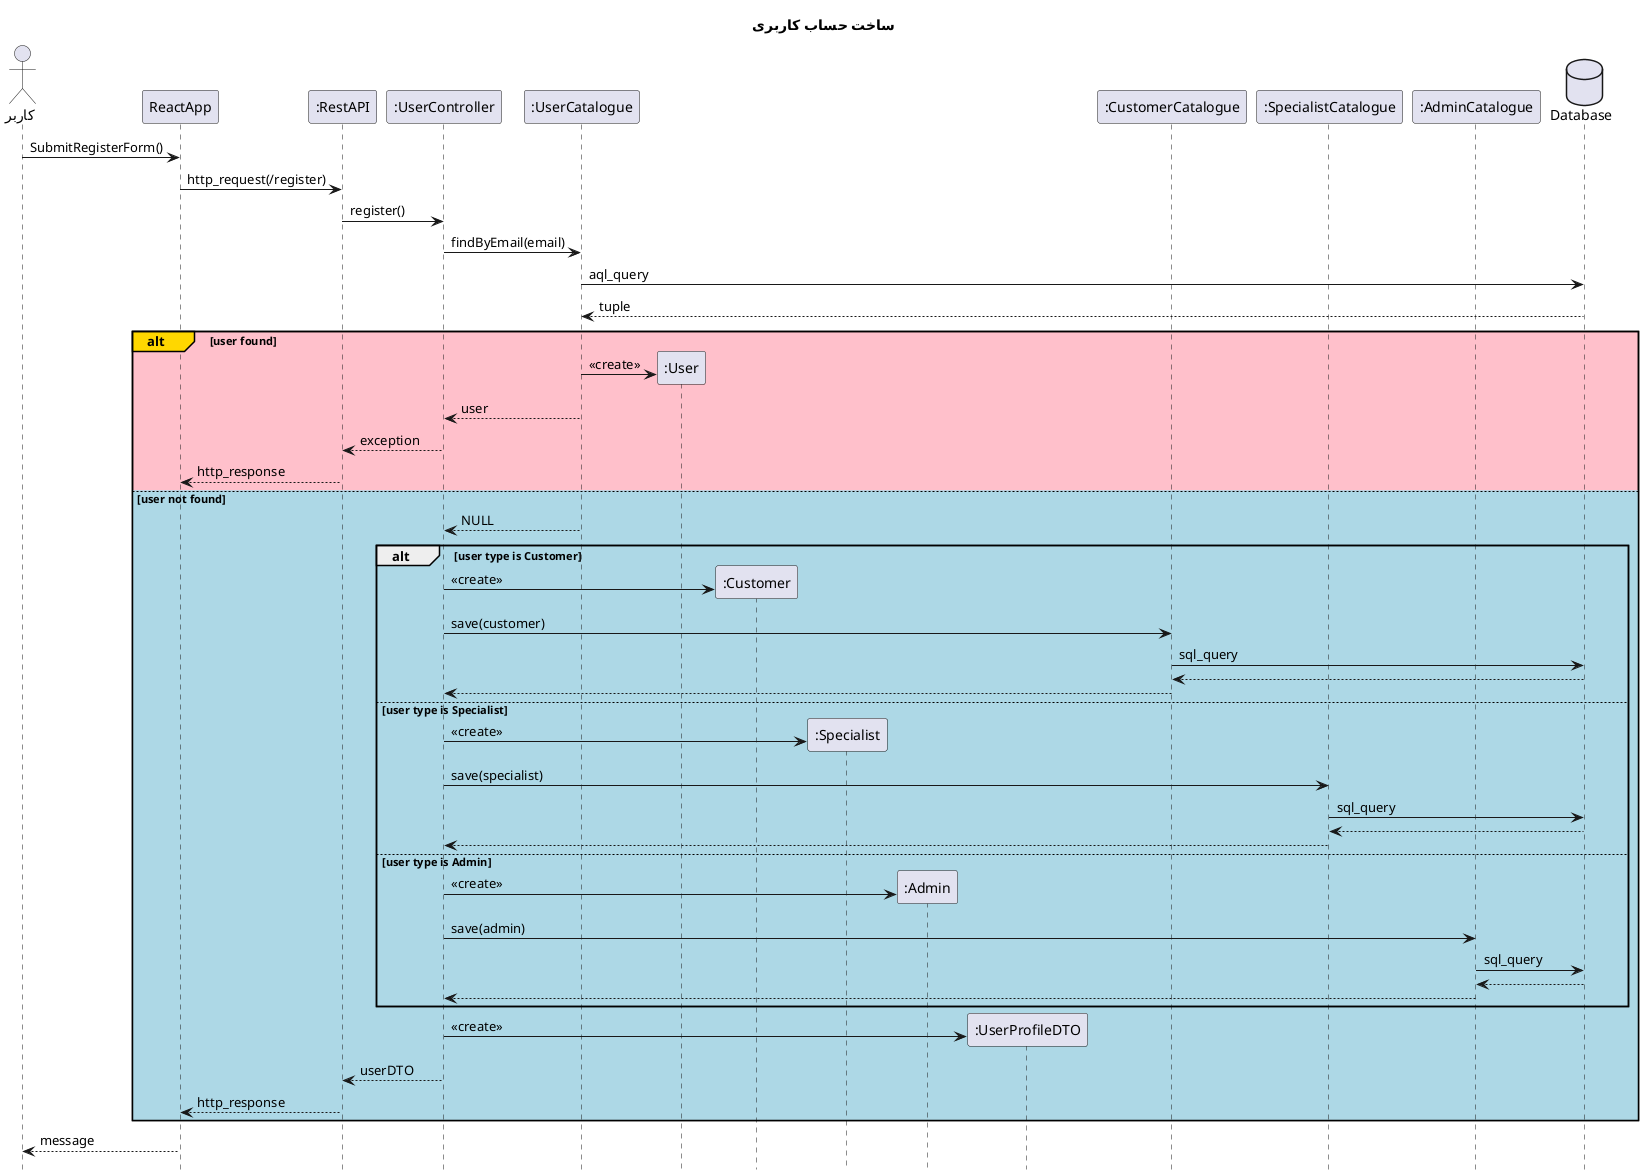 @startuml register
hide footbox
title "ساخت حساب کاربری"
actor       کاربر as user
participant ReactApp
participant ":RestAPI" as RestAPI
participant ":UserController" as UserController
participant ":UserCatalogue" as UserCatalogue
participant ":User" as User
participant ":Customer" as Customer
participant ":Specialist" as Specialist
participant ":Admin" as Admin
participant ":UserProfileDTO" as UserProfileDTO
participant ":CustomerCatalogue" as CustomerCatalogue
participant ":SpecialistCatalogue" as SpecialistCatalogue
participant ":AdminCatalogue" as AdminCatalogue
database Database

user -> ReactApp: SubmitRegisterForm()
ReactApp -> RestAPI: http_request(/register)
RestAPI -> UserController: register()
UserController -> UserCatalogue: findByEmail(email)
UserCatalogue -> Database: aql_query
return tuple
alt#Gold #Pink user found

    UserCatalogue -> User **: <<create>>
    UserCatalogue --> UserController: user
    UserController --> RestAPI: exception
    RestAPI --> ReactApp: http_response

else #LightBlue user not found

    UserCatalogue --> UserController: NULL

    alt user type is Customer

        UserController -> Customer **: <<create>>
        UserController -> CustomerCatalogue: save(customer)
        CustomerCatalogue -> Database: sql_query
        return
        CustomerCatalogue --> UserController
    
    else user type is Specialist

        UserController -> Specialist **: <<create>>
        UserController -> SpecialistCatalogue: save(specialist)
        SpecialistCatalogue -> Database: sql_query
        return
        SpecialistCatalogue --> UserController

    else user type is Admin

        UserController -> Admin **: <<create>>
        UserController -> AdminCatalogue: save(admin)
        AdminCatalogue -> Database: sql_query
        return
        AdminCatalogue --> UserController

    end

    UserController -> UserProfileDTO **: <<create>>
    UserController --> RestAPI: userDTO
    RestAPI --> ReactApp: http_response
end

ReactApp --> user: message
@enduml